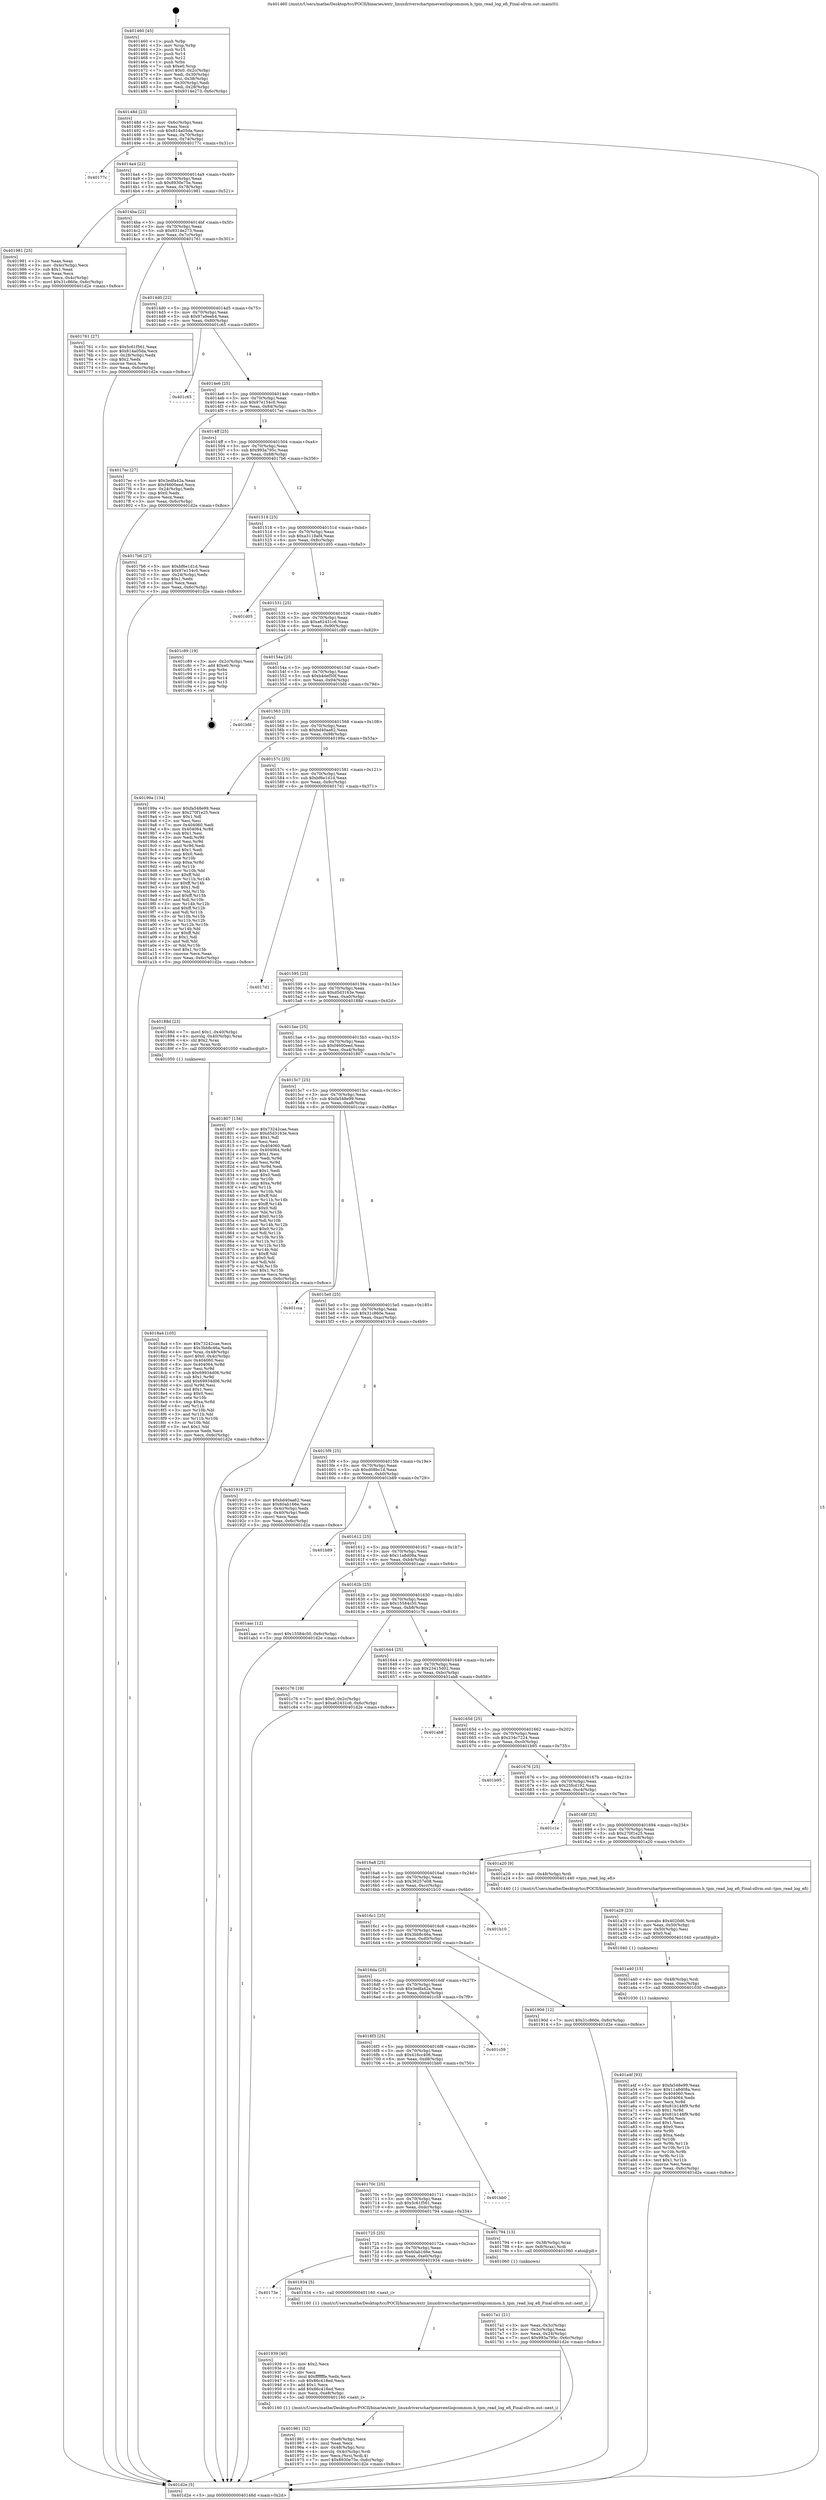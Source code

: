 digraph "0x401460" {
  label = "0x401460 (/mnt/c/Users/mathe/Desktop/tcc/POCII/binaries/extr_linuxdriverschartpmeventlogcommon.h_tpm_read_log_efi_Final-ollvm.out::main(0))"
  labelloc = "t"
  node[shape=record]

  Entry [label="",width=0.3,height=0.3,shape=circle,fillcolor=black,style=filled]
  "0x40148d" [label="{
     0x40148d [23]\l
     | [instrs]\l
     &nbsp;&nbsp;0x40148d \<+3\>: mov -0x6c(%rbp),%eax\l
     &nbsp;&nbsp;0x401490 \<+2\>: mov %eax,%ecx\l
     &nbsp;&nbsp;0x401492 \<+6\>: sub $0x814a05da,%ecx\l
     &nbsp;&nbsp;0x401498 \<+3\>: mov %eax,-0x70(%rbp)\l
     &nbsp;&nbsp;0x40149b \<+3\>: mov %ecx,-0x74(%rbp)\l
     &nbsp;&nbsp;0x40149e \<+6\>: je 000000000040177c \<main+0x31c\>\l
  }"]
  "0x40177c" [label="{
     0x40177c\l
  }", style=dashed]
  "0x4014a4" [label="{
     0x4014a4 [22]\l
     | [instrs]\l
     &nbsp;&nbsp;0x4014a4 \<+5\>: jmp 00000000004014a9 \<main+0x49\>\l
     &nbsp;&nbsp;0x4014a9 \<+3\>: mov -0x70(%rbp),%eax\l
     &nbsp;&nbsp;0x4014ac \<+5\>: sub $0x8930e75e,%eax\l
     &nbsp;&nbsp;0x4014b1 \<+3\>: mov %eax,-0x78(%rbp)\l
     &nbsp;&nbsp;0x4014b4 \<+6\>: je 0000000000401981 \<main+0x521\>\l
  }"]
  Exit [label="",width=0.3,height=0.3,shape=circle,fillcolor=black,style=filled,peripheries=2]
  "0x401981" [label="{
     0x401981 [25]\l
     | [instrs]\l
     &nbsp;&nbsp;0x401981 \<+2\>: xor %eax,%eax\l
     &nbsp;&nbsp;0x401983 \<+3\>: mov -0x4c(%rbp),%ecx\l
     &nbsp;&nbsp;0x401986 \<+3\>: sub $0x1,%eax\l
     &nbsp;&nbsp;0x401989 \<+2\>: sub %eax,%ecx\l
     &nbsp;&nbsp;0x40198b \<+3\>: mov %ecx,-0x4c(%rbp)\l
     &nbsp;&nbsp;0x40198e \<+7\>: movl $0x31c860e,-0x6c(%rbp)\l
     &nbsp;&nbsp;0x401995 \<+5\>: jmp 0000000000401d2e \<main+0x8ce\>\l
  }"]
  "0x4014ba" [label="{
     0x4014ba [22]\l
     | [instrs]\l
     &nbsp;&nbsp;0x4014ba \<+5\>: jmp 00000000004014bf \<main+0x5f\>\l
     &nbsp;&nbsp;0x4014bf \<+3\>: mov -0x70(%rbp),%eax\l
     &nbsp;&nbsp;0x4014c2 \<+5\>: sub $0x9314e273,%eax\l
     &nbsp;&nbsp;0x4014c7 \<+3\>: mov %eax,-0x7c(%rbp)\l
     &nbsp;&nbsp;0x4014ca \<+6\>: je 0000000000401761 \<main+0x301\>\l
  }"]
  "0x401a4f" [label="{
     0x401a4f [93]\l
     | [instrs]\l
     &nbsp;&nbsp;0x401a4f \<+5\>: mov $0xfa548e99,%eax\l
     &nbsp;&nbsp;0x401a54 \<+5\>: mov $0x11a8d08a,%esi\l
     &nbsp;&nbsp;0x401a59 \<+7\>: mov 0x404060,%ecx\l
     &nbsp;&nbsp;0x401a60 \<+7\>: mov 0x404064,%edx\l
     &nbsp;&nbsp;0x401a67 \<+3\>: mov %ecx,%r8d\l
     &nbsp;&nbsp;0x401a6a \<+7\>: add $0x81b148f9,%r8d\l
     &nbsp;&nbsp;0x401a71 \<+4\>: sub $0x1,%r8d\l
     &nbsp;&nbsp;0x401a75 \<+7\>: sub $0x81b148f9,%r8d\l
     &nbsp;&nbsp;0x401a7c \<+4\>: imul %r8d,%ecx\l
     &nbsp;&nbsp;0x401a80 \<+3\>: and $0x1,%ecx\l
     &nbsp;&nbsp;0x401a83 \<+3\>: cmp $0x0,%ecx\l
     &nbsp;&nbsp;0x401a86 \<+4\>: sete %r9b\l
     &nbsp;&nbsp;0x401a8a \<+3\>: cmp $0xa,%edx\l
     &nbsp;&nbsp;0x401a8d \<+4\>: setl %r10b\l
     &nbsp;&nbsp;0x401a91 \<+3\>: mov %r9b,%r11b\l
     &nbsp;&nbsp;0x401a94 \<+3\>: and %r10b,%r11b\l
     &nbsp;&nbsp;0x401a97 \<+3\>: xor %r10b,%r9b\l
     &nbsp;&nbsp;0x401a9a \<+3\>: or %r9b,%r11b\l
     &nbsp;&nbsp;0x401a9d \<+4\>: test $0x1,%r11b\l
     &nbsp;&nbsp;0x401aa1 \<+3\>: cmovne %esi,%eax\l
     &nbsp;&nbsp;0x401aa4 \<+3\>: mov %eax,-0x6c(%rbp)\l
     &nbsp;&nbsp;0x401aa7 \<+5\>: jmp 0000000000401d2e \<main+0x8ce\>\l
  }"]
  "0x401761" [label="{
     0x401761 [27]\l
     | [instrs]\l
     &nbsp;&nbsp;0x401761 \<+5\>: mov $0x5c61f561,%eax\l
     &nbsp;&nbsp;0x401766 \<+5\>: mov $0x814a05da,%ecx\l
     &nbsp;&nbsp;0x40176b \<+3\>: mov -0x28(%rbp),%edx\l
     &nbsp;&nbsp;0x40176e \<+3\>: cmp $0x2,%edx\l
     &nbsp;&nbsp;0x401771 \<+3\>: cmovne %ecx,%eax\l
     &nbsp;&nbsp;0x401774 \<+3\>: mov %eax,-0x6c(%rbp)\l
     &nbsp;&nbsp;0x401777 \<+5\>: jmp 0000000000401d2e \<main+0x8ce\>\l
  }"]
  "0x4014d0" [label="{
     0x4014d0 [22]\l
     | [instrs]\l
     &nbsp;&nbsp;0x4014d0 \<+5\>: jmp 00000000004014d5 \<main+0x75\>\l
     &nbsp;&nbsp;0x4014d5 \<+3\>: mov -0x70(%rbp),%eax\l
     &nbsp;&nbsp;0x4014d8 \<+5\>: sub $0x97a9eeb4,%eax\l
     &nbsp;&nbsp;0x4014dd \<+3\>: mov %eax,-0x80(%rbp)\l
     &nbsp;&nbsp;0x4014e0 \<+6\>: je 0000000000401c65 \<main+0x805\>\l
  }"]
  "0x401d2e" [label="{
     0x401d2e [5]\l
     | [instrs]\l
     &nbsp;&nbsp;0x401d2e \<+5\>: jmp 000000000040148d \<main+0x2d\>\l
  }"]
  "0x401460" [label="{
     0x401460 [45]\l
     | [instrs]\l
     &nbsp;&nbsp;0x401460 \<+1\>: push %rbp\l
     &nbsp;&nbsp;0x401461 \<+3\>: mov %rsp,%rbp\l
     &nbsp;&nbsp;0x401464 \<+2\>: push %r15\l
     &nbsp;&nbsp;0x401466 \<+2\>: push %r14\l
     &nbsp;&nbsp;0x401468 \<+2\>: push %r12\l
     &nbsp;&nbsp;0x40146a \<+1\>: push %rbx\l
     &nbsp;&nbsp;0x40146b \<+7\>: sub $0xe0,%rsp\l
     &nbsp;&nbsp;0x401472 \<+7\>: movl $0x0,-0x2c(%rbp)\l
     &nbsp;&nbsp;0x401479 \<+3\>: mov %edi,-0x30(%rbp)\l
     &nbsp;&nbsp;0x40147c \<+4\>: mov %rsi,-0x38(%rbp)\l
     &nbsp;&nbsp;0x401480 \<+3\>: mov -0x30(%rbp),%edi\l
     &nbsp;&nbsp;0x401483 \<+3\>: mov %edi,-0x28(%rbp)\l
     &nbsp;&nbsp;0x401486 \<+7\>: movl $0x9314e273,-0x6c(%rbp)\l
  }"]
  "0x401a40" [label="{
     0x401a40 [15]\l
     | [instrs]\l
     &nbsp;&nbsp;0x401a40 \<+4\>: mov -0x48(%rbp),%rdi\l
     &nbsp;&nbsp;0x401a44 \<+6\>: mov %eax,-0xec(%rbp)\l
     &nbsp;&nbsp;0x401a4a \<+5\>: call 0000000000401030 \<free@plt\>\l
     | [calls]\l
     &nbsp;&nbsp;0x401030 \{1\} (unknown)\l
  }"]
  "0x401c65" [label="{
     0x401c65\l
  }", style=dashed]
  "0x4014e6" [label="{
     0x4014e6 [25]\l
     | [instrs]\l
     &nbsp;&nbsp;0x4014e6 \<+5\>: jmp 00000000004014eb \<main+0x8b\>\l
     &nbsp;&nbsp;0x4014eb \<+3\>: mov -0x70(%rbp),%eax\l
     &nbsp;&nbsp;0x4014ee \<+5\>: sub $0x97e154c0,%eax\l
     &nbsp;&nbsp;0x4014f3 \<+6\>: mov %eax,-0x84(%rbp)\l
     &nbsp;&nbsp;0x4014f9 \<+6\>: je 00000000004017ec \<main+0x38c\>\l
  }"]
  "0x401a29" [label="{
     0x401a29 [23]\l
     | [instrs]\l
     &nbsp;&nbsp;0x401a29 \<+10\>: movabs $0x4020d6,%rdi\l
     &nbsp;&nbsp;0x401a33 \<+3\>: mov %eax,-0x50(%rbp)\l
     &nbsp;&nbsp;0x401a36 \<+3\>: mov -0x50(%rbp),%esi\l
     &nbsp;&nbsp;0x401a39 \<+2\>: mov $0x0,%al\l
     &nbsp;&nbsp;0x401a3b \<+5\>: call 0000000000401040 \<printf@plt\>\l
     | [calls]\l
     &nbsp;&nbsp;0x401040 \{1\} (unknown)\l
  }"]
  "0x4017ec" [label="{
     0x4017ec [27]\l
     | [instrs]\l
     &nbsp;&nbsp;0x4017ec \<+5\>: mov $0x3edfa42a,%eax\l
     &nbsp;&nbsp;0x4017f1 \<+5\>: mov $0xf4600eed,%ecx\l
     &nbsp;&nbsp;0x4017f6 \<+3\>: mov -0x24(%rbp),%edx\l
     &nbsp;&nbsp;0x4017f9 \<+3\>: cmp $0x0,%edx\l
     &nbsp;&nbsp;0x4017fc \<+3\>: cmove %ecx,%eax\l
     &nbsp;&nbsp;0x4017ff \<+3\>: mov %eax,-0x6c(%rbp)\l
     &nbsp;&nbsp;0x401802 \<+5\>: jmp 0000000000401d2e \<main+0x8ce\>\l
  }"]
  "0x4014ff" [label="{
     0x4014ff [25]\l
     | [instrs]\l
     &nbsp;&nbsp;0x4014ff \<+5\>: jmp 0000000000401504 \<main+0xa4\>\l
     &nbsp;&nbsp;0x401504 \<+3\>: mov -0x70(%rbp),%eax\l
     &nbsp;&nbsp;0x401507 \<+5\>: sub $0x993a795c,%eax\l
     &nbsp;&nbsp;0x40150c \<+6\>: mov %eax,-0x88(%rbp)\l
     &nbsp;&nbsp;0x401512 \<+6\>: je 00000000004017b6 \<main+0x356\>\l
  }"]
  "0x401961" [label="{
     0x401961 [32]\l
     | [instrs]\l
     &nbsp;&nbsp;0x401961 \<+6\>: mov -0xe8(%rbp),%ecx\l
     &nbsp;&nbsp;0x401967 \<+3\>: imul %eax,%ecx\l
     &nbsp;&nbsp;0x40196a \<+4\>: mov -0x48(%rbp),%rsi\l
     &nbsp;&nbsp;0x40196e \<+4\>: movslq -0x4c(%rbp),%rdi\l
     &nbsp;&nbsp;0x401972 \<+3\>: mov %ecx,(%rsi,%rdi,4)\l
     &nbsp;&nbsp;0x401975 \<+7\>: movl $0x8930e75e,-0x6c(%rbp)\l
     &nbsp;&nbsp;0x40197c \<+5\>: jmp 0000000000401d2e \<main+0x8ce\>\l
  }"]
  "0x4017b6" [label="{
     0x4017b6 [27]\l
     | [instrs]\l
     &nbsp;&nbsp;0x4017b6 \<+5\>: mov $0xbf6e1d1d,%eax\l
     &nbsp;&nbsp;0x4017bb \<+5\>: mov $0x97e154c0,%ecx\l
     &nbsp;&nbsp;0x4017c0 \<+3\>: mov -0x24(%rbp),%edx\l
     &nbsp;&nbsp;0x4017c3 \<+3\>: cmp $0x1,%edx\l
     &nbsp;&nbsp;0x4017c6 \<+3\>: cmovl %ecx,%eax\l
     &nbsp;&nbsp;0x4017c9 \<+3\>: mov %eax,-0x6c(%rbp)\l
     &nbsp;&nbsp;0x4017cc \<+5\>: jmp 0000000000401d2e \<main+0x8ce\>\l
  }"]
  "0x401518" [label="{
     0x401518 [25]\l
     | [instrs]\l
     &nbsp;&nbsp;0x401518 \<+5\>: jmp 000000000040151d \<main+0xbd\>\l
     &nbsp;&nbsp;0x40151d \<+3\>: mov -0x70(%rbp),%eax\l
     &nbsp;&nbsp;0x401520 \<+5\>: sub $0xa3118af4,%eax\l
     &nbsp;&nbsp;0x401525 \<+6\>: mov %eax,-0x8c(%rbp)\l
     &nbsp;&nbsp;0x40152b \<+6\>: je 0000000000401d05 \<main+0x8a5\>\l
  }"]
  "0x401939" [label="{
     0x401939 [40]\l
     | [instrs]\l
     &nbsp;&nbsp;0x401939 \<+5\>: mov $0x2,%ecx\l
     &nbsp;&nbsp;0x40193e \<+1\>: cltd\l
     &nbsp;&nbsp;0x40193f \<+2\>: idiv %ecx\l
     &nbsp;&nbsp;0x401941 \<+6\>: imul $0xfffffffe,%edx,%ecx\l
     &nbsp;&nbsp;0x401947 \<+6\>: sub $0x86c418ed,%ecx\l
     &nbsp;&nbsp;0x40194d \<+3\>: add $0x1,%ecx\l
     &nbsp;&nbsp;0x401950 \<+6\>: add $0x86c418ed,%ecx\l
     &nbsp;&nbsp;0x401956 \<+6\>: mov %ecx,-0xe8(%rbp)\l
     &nbsp;&nbsp;0x40195c \<+5\>: call 0000000000401160 \<next_i\>\l
     | [calls]\l
     &nbsp;&nbsp;0x401160 \{1\} (/mnt/c/Users/mathe/Desktop/tcc/POCII/binaries/extr_linuxdriverschartpmeventlogcommon.h_tpm_read_log_efi_Final-ollvm.out::next_i)\l
  }"]
  "0x401d05" [label="{
     0x401d05\l
  }", style=dashed]
  "0x401531" [label="{
     0x401531 [25]\l
     | [instrs]\l
     &nbsp;&nbsp;0x401531 \<+5\>: jmp 0000000000401536 \<main+0xd6\>\l
     &nbsp;&nbsp;0x401536 \<+3\>: mov -0x70(%rbp),%eax\l
     &nbsp;&nbsp;0x401539 \<+5\>: sub $0xa62431c6,%eax\l
     &nbsp;&nbsp;0x40153e \<+6\>: mov %eax,-0x90(%rbp)\l
     &nbsp;&nbsp;0x401544 \<+6\>: je 0000000000401c89 \<main+0x829\>\l
  }"]
  "0x40173e" [label="{
     0x40173e\l
  }", style=dashed]
  "0x401c89" [label="{
     0x401c89 [19]\l
     | [instrs]\l
     &nbsp;&nbsp;0x401c89 \<+3\>: mov -0x2c(%rbp),%eax\l
     &nbsp;&nbsp;0x401c8c \<+7\>: add $0xe0,%rsp\l
     &nbsp;&nbsp;0x401c93 \<+1\>: pop %rbx\l
     &nbsp;&nbsp;0x401c94 \<+2\>: pop %r12\l
     &nbsp;&nbsp;0x401c96 \<+2\>: pop %r14\l
     &nbsp;&nbsp;0x401c98 \<+2\>: pop %r15\l
     &nbsp;&nbsp;0x401c9a \<+1\>: pop %rbp\l
     &nbsp;&nbsp;0x401c9b \<+1\>: ret\l
  }"]
  "0x40154a" [label="{
     0x40154a [25]\l
     | [instrs]\l
     &nbsp;&nbsp;0x40154a \<+5\>: jmp 000000000040154f \<main+0xef\>\l
     &nbsp;&nbsp;0x40154f \<+3\>: mov -0x70(%rbp),%eax\l
     &nbsp;&nbsp;0x401552 \<+5\>: sub $0xb4def50f,%eax\l
     &nbsp;&nbsp;0x401557 \<+6\>: mov %eax,-0x94(%rbp)\l
     &nbsp;&nbsp;0x40155d \<+6\>: je 0000000000401bfd \<main+0x79d\>\l
  }"]
  "0x401934" [label="{
     0x401934 [5]\l
     | [instrs]\l
     &nbsp;&nbsp;0x401934 \<+5\>: call 0000000000401160 \<next_i\>\l
     | [calls]\l
     &nbsp;&nbsp;0x401160 \{1\} (/mnt/c/Users/mathe/Desktop/tcc/POCII/binaries/extr_linuxdriverschartpmeventlogcommon.h_tpm_read_log_efi_Final-ollvm.out::next_i)\l
  }"]
  "0x401bfd" [label="{
     0x401bfd\l
  }", style=dashed]
  "0x401563" [label="{
     0x401563 [25]\l
     | [instrs]\l
     &nbsp;&nbsp;0x401563 \<+5\>: jmp 0000000000401568 \<main+0x108\>\l
     &nbsp;&nbsp;0x401568 \<+3\>: mov -0x70(%rbp),%eax\l
     &nbsp;&nbsp;0x40156b \<+5\>: sub $0xbd40aa62,%eax\l
     &nbsp;&nbsp;0x401570 \<+6\>: mov %eax,-0x98(%rbp)\l
     &nbsp;&nbsp;0x401576 \<+6\>: je 000000000040199a \<main+0x53a\>\l
  }"]
  "0x4018a4" [label="{
     0x4018a4 [105]\l
     | [instrs]\l
     &nbsp;&nbsp;0x4018a4 \<+5\>: mov $0x73242cae,%ecx\l
     &nbsp;&nbsp;0x4018a9 \<+5\>: mov $0x3bb8c46a,%edx\l
     &nbsp;&nbsp;0x4018ae \<+4\>: mov %rax,-0x48(%rbp)\l
     &nbsp;&nbsp;0x4018b2 \<+7\>: movl $0x0,-0x4c(%rbp)\l
     &nbsp;&nbsp;0x4018b9 \<+7\>: mov 0x404060,%esi\l
     &nbsp;&nbsp;0x4018c0 \<+8\>: mov 0x404064,%r8d\l
     &nbsp;&nbsp;0x4018c8 \<+3\>: mov %esi,%r9d\l
     &nbsp;&nbsp;0x4018cb \<+7\>: sub $0x69934d06,%r9d\l
     &nbsp;&nbsp;0x4018d2 \<+4\>: sub $0x1,%r9d\l
     &nbsp;&nbsp;0x4018d6 \<+7\>: add $0x69934d06,%r9d\l
     &nbsp;&nbsp;0x4018dd \<+4\>: imul %r9d,%esi\l
     &nbsp;&nbsp;0x4018e1 \<+3\>: and $0x1,%esi\l
     &nbsp;&nbsp;0x4018e4 \<+3\>: cmp $0x0,%esi\l
     &nbsp;&nbsp;0x4018e7 \<+4\>: sete %r10b\l
     &nbsp;&nbsp;0x4018eb \<+4\>: cmp $0xa,%r8d\l
     &nbsp;&nbsp;0x4018ef \<+4\>: setl %r11b\l
     &nbsp;&nbsp;0x4018f3 \<+3\>: mov %r10b,%bl\l
     &nbsp;&nbsp;0x4018f6 \<+3\>: and %r11b,%bl\l
     &nbsp;&nbsp;0x4018f9 \<+3\>: xor %r11b,%r10b\l
     &nbsp;&nbsp;0x4018fc \<+3\>: or %r10b,%bl\l
     &nbsp;&nbsp;0x4018ff \<+3\>: test $0x1,%bl\l
     &nbsp;&nbsp;0x401902 \<+3\>: cmovne %edx,%ecx\l
     &nbsp;&nbsp;0x401905 \<+3\>: mov %ecx,-0x6c(%rbp)\l
     &nbsp;&nbsp;0x401908 \<+5\>: jmp 0000000000401d2e \<main+0x8ce\>\l
  }"]
  "0x40199a" [label="{
     0x40199a [134]\l
     | [instrs]\l
     &nbsp;&nbsp;0x40199a \<+5\>: mov $0xfa548e99,%eax\l
     &nbsp;&nbsp;0x40199f \<+5\>: mov $0x270f1e25,%ecx\l
     &nbsp;&nbsp;0x4019a4 \<+2\>: mov $0x1,%dl\l
     &nbsp;&nbsp;0x4019a6 \<+2\>: xor %esi,%esi\l
     &nbsp;&nbsp;0x4019a8 \<+7\>: mov 0x404060,%edi\l
     &nbsp;&nbsp;0x4019af \<+8\>: mov 0x404064,%r8d\l
     &nbsp;&nbsp;0x4019b7 \<+3\>: sub $0x1,%esi\l
     &nbsp;&nbsp;0x4019ba \<+3\>: mov %edi,%r9d\l
     &nbsp;&nbsp;0x4019bd \<+3\>: add %esi,%r9d\l
     &nbsp;&nbsp;0x4019c0 \<+4\>: imul %r9d,%edi\l
     &nbsp;&nbsp;0x4019c4 \<+3\>: and $0x1,%edi\l
     &nbsp;&nbsp;0x4019c7 \<+3\>: cmp $0x0,%edi\l
     &nbsp;&nbsp;0x4019ca \<+4\>: sete %r10b\l
     &nbsp;&nbsp;0x4019ce \<+4\>: cmp $0xa,%r8d\l
     &nbsp;&nbsp;0x4019d2 \<+4\>: setl %r11b\l
     &nbsp;&nbsp;0x4019d6 \<+3\>: mov %r10b,%bl\l
     &nbsp;&nbsp;0x4019d9 \<+3\>: xor $0xff,%bl\l
     &nbsp;&nbsp;0x4019dc \<+3\>: mov %r11b,%r14b\l
     &nbsp;&nbsp;0x4019df \<+4\>: xor $0xff,%r14b\l
     &nbsp;&nbsp;0x4019e3 \<+3\>: xor $0x1,%dl\l
     &nbsp;&nbsp;0x4019e6 \<+3\>: mov %bl,%r15b\l
     &nbsp;&nbsp;0x4019e9 \<+4\>: and $0xff,%r15b\l
     &nbsp;&nbsp;0x4019ed \<+3\>: and %dl,%r10b\l
     &nbsp;&nbsp;0x4019f0 \<+3\>: mov %r14b,%r12b\l
     &nbsp;&nbsp;0x4019f3 \<+4\>: and $0xff,%r12b\l
     &nbsp;&nbsp;0x4019f7 \<+3\>: and %dl,%r11b\l
     &nbsp;&nbsp;0x4019fa \<+3\>: or %r10b,%r15b\l
     &nbsp;&nbsp;0x4019fd \<+3\>: or %r11b,%r12b\l
     &nbsp;&nbsp;0x401a00 \<+3\>: xor %r12b,%r15b\l
     &nbsp;&nbsp;0x401a03 \<+3\>: or %r14b,%bl\l
     &nbsp;&nbsp;0x401a06 \<+3\>: xor $0xff,%bl\l
     &nbsp;&nbsp;0x401a09 \<+3\>: or $0x1,%dl\l
     &nbsp;&nbsp;0x401a0c \<+2\>: and %dl,%bl\l
     &nbsp;&nbsp;0x401a0e \<+3\>: or %bl,%r15b\l
     &nbsp;&nbsp;0x401a11 \<+4\>: test $0x1,%r15b\l
     &nbsp;&nbsp;0x401a15 \<+3\>: cmovne %ecx,%eax\l
     &nbsp;&nbsp;0x401a18 \<+3\>: mov %eax,-0x6c(%rbp)\l
     &nbsp;&nbsp;0x401a1b \<+5\>: jmp 0000000000401d2e \<main+0x8ce\>\l
  }"]
  "0x40157c" [label="{
     0x40157c [25]\l
     | [instrs]\l
     &nbsp;&nbsp;0x40157c \<+5\>: jmp 0000000000401581 \<main+0x121\>\l
     &nbsp;&nbsp;0x401581 \<+3\>: mov -0x70(%rbp),%eax\l
     &nbsp;&nbsp;0x401584 \<+5\>: sub $0xbf6e1d1d,%eax\l
     &nbsp;&nbsp;0x401589 \<+6\>: mov %eax,-0x9c(%rbp)\l
     &nbsp;&nbsp;0x40158f \<+6\>: je 00000000004017d1 \<main+0x371\>\l
  }"]
  "0x4017a1" [label="{
     0x4017a1 [21]\l
     | [instrs]\l
     &nbsp;&nbsp;0x4017a1 \<+3\>: mov %eax,-0x3c(%rbp)\l
     &nbsp;&nbsp;0x4017a4 \<+3\>: mov -0x3c(%rbp),%eax\l
     &nbsp;&nbsp;0x4017a7 \<+3\>: mov %eax,-0x24(%rbp)\l
     &nbsp;&nbsp;0x4017aa \<+7\>: movl $0x993a795c,-0x6c(%rbp)\l
     &nbsp;&nbsp;0x4017b1 \<+5\>: jmp 0000000000401d2e \<main+0x8ce\>\l
  }"]
  "0x4017d1" [label="{
     0x4017d1\l
  }", style=dashed]
  "0x401595" [label="{
     0x401595 [25]\l
     | [instrs]\l
     &nbsp;&nbsp;0x401595 \<+5\>: jmp 000000000040159a \<main+0x13a\>\l
     &nbsp;&nbsp;0x40159a \<+3\>: mov -0x70(%rbp),%eax\l
     &nbsp;&nbsp;0x40159d \<+5\>: sub $0xd5d3163e,%eax\l
     &nbsp;&nbsp;0x4015a2 \<+6\>: mov %eax,-0xa0(%rbp)\l
     &nbsp;&nbsp;0x4015a8 \<+6\>: je 000000000040188d \<main+0x42d\>\l
  }"]
  "0x401725" [label="{
     0x401725 [25]\l
     | [instrs]\l
     &nbsp;&nbsp;0x401725 \<+5\>: jmp 000000000040172a \<main+0x2ca\>\l
     &nbsp;&nbsp;0x40172a \<+3\>: mov -0x70(%rbp),%eax\l
     &nbsp;&nbsp;0x40172d \<+5\>: sub $0x60ab166e,%eax\l
     &nbsp;&nbsp;0x401732 \<+6\>: mov %eax,-0xe0(%rbp)\l
     &nbsp;&nbsp;0x401738 \<+6\>: je 0000000000401934 \<main+0x4d4\>\l
  }"]
  "0x40188d" [label="{
     0x40188d [23]\l
     | [instrs]\l
     &nbsp;&nbsp;0x40188d \<+7\>: movl $0x1,-0x40(%rbp)\l
     &nbsp;&nbsp;0x401894 \<+4\>: movslq -0x40(%rbp),%rax\l
     &nbsp;&nbsp;0x401898 \<+4\>: shl $0x2,%rax\l
     &nbsp;&nbsp;0x40189c \<+3\>: mov %rax,%rdi\l
     &nbsp;&nbsp;0x40189f \<+5\>: call 0000000000401050 \<malloc@plt\>\l
     | [calls]\l
     &nbsp;&nbsp;0x401050 \{1\} (unknown)\l
  }"]
  "0x4015ae" [label="{
     0x4015ae [25]\l
     | [instrs]\l
     &nbsp;&nbsp;0x4015ae \<+5\>: jmp 00000000004015b3 \<main+0x153\>\l
     &nbsp;&nbsp;0x4015b3 \<+3\>: mov -0x70(%rbp),%eax\l
     &nbsp;&nbsp;0x4015b6 \<+5\>: sub $0xf4600eed,%eax\l
     &nbsp;&nbsp;0x4015bb \<+6\>: mov %eax,-0xa4(%rbp)\l
     &nbsp;&nbsp;0x4015c1 \<+6\>: je 0000000000401807 \<main+0x3a7\>\l
  }"]
  "0x401794" [label="{
     0x401794 [13]\l
     | [instrs]\l
     &nbsp;&nbsp;0x401794 \<+4\>: mov -0x38(%rbp),%rax\l
     &nbsp;&nbsp;0x401798 \<+4\>: mov 0x8(%rax),%rdi\l
     &nbsp;&nbsp;0x40179c \<+5\>: call 0000000000401060 \<atoi@plt\>\l
     | [calls]\l
     &nbsp;&nbsp;0x401060 \{1\} (unknown)\l
  }"]
  "0x401807" [label="{
     0x401807 [134]\l
     | [instrs]\l
     &nbsp;&nbsp;0x401807 \<+5\>: mov $0x73242cae,%eax\l
     &nbsp;&nbsp;0x40180c \<+5\>: mov $0xd5d3163e,%ecx\l
     &nbsp;&nbsp;0x401811 \<+2\>: mov $0x1,%dl\l
     &nbsp;&nbsp;0x401813 \<+2\>: xor %esi,%esi\l
     &nbsp;&nbsp;0x401815 \<+7\>: mov 0x404060,%edi\l
     &nbsp;&nbsp;0x40181c \<+8\>: mov 0x404064,%r8d\l
     &nbsp;&nbsp;0x401824 \<+3\>: sub $0x1,%esi\l
     &nbsp;&nbsp;0x401827 \<+3\>: mov %edi,%r9d\l
     &nbsp;&nbsp;0x40182a \<+3\>: add %esi,%r9d\l
     &nbsp;&nbsp;0x40182d \<+4\>: imul %r9d,%edi\l
     &nbsp;&nbsp;0x401831 \<+3\>: and $0x1,%edi\l
     &nbsp;&nbsp;0x401834 \<+3\>: cmp $0x0,%edi\l
     &nbsp;&nbsp;0x401837 \<+4\>: sete %r10b\l
     &nbsp;&nbsp;0x40183b \<+4\>: cmp $0xa,%r8d\l
     &nbsp;&nbsp;0x40183f \<+4\>: setl %r11b\l
     &nbsp;&nbsp;0x401843 \<+3\>: mov %r10b,%bl\l
     &nbsp;&nbsp;0x401846 \<+3\>: xor $0xff,%bl\l
     &nbsp;&nbsp;0x401849 \<+3\>: mov %r11b,%r14b\l
     &nbsp;&nbsp;0x40184c \<+4\>: xor $0xff,%r14b\l
     &nbsp;&nbsp;0x401850 \<+3\>: xor $0x0,%dl\l
     &nbsp;&nbsp;0x401853 \<+3\>: mov %bl,%r15b\l
     &nbsp;&nbsp;0x401856 \<+4\>: and $0x0,%r15b\l
     &nbsp;&nbsp;0x40185a \<+3\>: and %dl,%r10b\l
     &nbsp;&nbsp;0x40185d \<+3\>: mov %r14b,%r12b\l
     &nbsp;&nbsp;0x401860 \<+4\>: and $0x0,%r12b\l
     &nbsp;&nbsp;0x401864 \<+3\>: and %dl,%r11b\l
     &nbsp;&nbsp;0x401867 \<+3\>: or %r10b,%r15b\l
     &nbsp;&nbsp;0x40186a \<+3\>: or %r11b,%r12b\l
     &nbsp;&nbsp;0x40186d \<+3\>: xor %r12b,%r15b\l
     &nbsp;&nbsp;0x401870 \<+3\>: or %r14b,%bl\l
     &nbsp;&nbsp;0x401873 \<+3\>: xor $0xff,%bl\l
     &nbsp;&nbsp;0x401876 \<+3\>: or $0x0,%dl\l
     &nbsp;&nbsp;0x401879 \<+2\>: and %dl,%bl\l
     &nbsp;&nbsp;0x40187b \<+3\>: or %bl,%r15b\l
     &nbsp;&nbsp;0x40187e \<+4\>: test $0x1,%r15b\l
     &nbsp;&nbsp;0x401882 \<+3\>: cmovne %ecx,%eax\l
     &nbsp;&nbsp;0x401885 \<+3\>: mov %eax,-0x6c(%rbp)\l
     &nbsp;&nbsp;0x401888 \<+5\>: jmp 0000000000401d2e \<main+0x8ce\>\l
  }"]
  "0x4015c7" [label="{
     0x4015c7 [25]\l
     | [instrs]\l
     &nbsp;&nbsp;0x4015c7 \<+5\>: jmp 00000000004015cc \<main+0x16c\>\l
     &nbsp;&nbsp;0x4015cc \<+3\>: mov -0x70(%rbp),%eax\l
     &nbsp;&nbsp;0x4015cf \<+5\>: sub $0xfa548e99,%eax\l
     &nbsp;&nbsp;0x4015d4 \<+6\>: mov %eax,-0xa8(%rbp)\l
     &nbsp;&nbsp;0x4015da \<+6\>: je 0000000000401cca \<main+0x86a\>\l
  }"]
  "0x40170c" [label="{
     0x40170c [25]\l
     | [instrs]\l
     &nbsp;&nbsp;0x40170c \<+5\>: jmp 0000000000401711 \<main+0x2b1\>\l
     &nbsp;&nbsp;0x401711 \<+3\>: mov -0x70(%rbp),%eax\l
     &nbsp;&nbsp;0x401714 \<+5\>: sub $0x5c61f561,%eax\l
     &nbsp;&nbsp;0x401719 \<+6\>: mov %eax,-0xdc(%rbp)\l
     &nbsp;&nbsp;0x40171f \<+6\>: je 0000000000401794 \<main+0x334\>\l
  }"]
  "0x401cca" [label="{
     0x401cca\l
  }", style=dashed]
  "0x4015e0" [label="{
     0x4015e0 [25]\l
     | [instrs]\l
     &nbsp;&nbsp;0x4015e0 \<+5\>: jmp 00000000004015e5 \<main+0x185\>\l
     &nbsp;&nbsp;0x4015e5 \<+3\>: mov -0x70(%rbp),%eax\l
     &nbsp;&nbsp;0x4015e8 \<+5\>: sub $0x31c860e,%eax\l
     &nbsp;&nbsp;0x4015ed \<+6\>: mov %eax,-0xac(%rbp)\l
     &nbsp;&nbsp;0x4015f3 \<+6\>: je 0000000000401919 \<main+0x4b9\>\l
  }"]
  "0x401bb0" [label="{
     0x401bb0\l
  }", style=dashed]
  "0x401919" [label="{
     0x401919 [27]\l
     | [instrs]\l
     &nbsp;&nbsp;0x401919 \<+5\>: mov $0xbd40aa62,%eax\l
     &nbsp;&nbsp;0x40191e \<+5\>: mov $0x60ab166e,%ecx\l
     &nbsp;&nbsp;0x401923 \<+3\>: mov -0x4c(%rbp),%edx\l
     &nbsp;&nbsp;0x401926 \<+3\>: cmp -0x40(%rbp),%edx\l
     &nbsp;&nbsp;0x401929 \<+3\>: cmovl %ecx,%eax\l
     &nbsp;&nbsp;0x40192c \<+3\>: mov %eax,-0x6c(%rbp)\l
     &nbsp;&nbsp;0x40192f \<+5\>: jmp 0000000000401d2e \<main+0x8ce\>\l
  }"]
  "0x4015f9" [label="{
     0x4015f9 [25]\l
     | [instrs]\l
     &nbsp;&nbsp;0x4015f9 \<+5\>: jmp 00000000004015fe \<main+0x19e\>\l
     &nbsp;&nbsp;0x4015fe \<+3\>: mov -0x70(%rbp),%eax\l
     &nbsp;&nbsp;0x401601 \<+5\>: sub $0xd08bc1d,%eax\l
     &nbsp;&nbsp;0x401606 \<+6\>: mov %eax,-0xb0(%rbp)\l
     &nbsp;&nbsp;0x40160c \<+6\>: je 0000000000401b89 \<main+0x729\>\l
  }"]
  "0x4016f3" [label="{
     0x4016f3 [25]\l
     | [instrs]\l
     &nbsp;&nbsp;0x4016f3 \<+5\>: jmp 00000000004016f8 \<main+0x298\>\l
     &nbsp;&nbsp;0x4016f8 \<+3\>: mov -0x70(%rbp),%eax\l
     &nbsp;&nbsp;0x4016fb \<+5\>: sub $0x416cc406,%eax\l
     &nbsp;&nbsp;0x401700 \<+6\>: mov %eax,-0xd8(%rbp)\l
     &nbsp;&nbsp;0x401706 \<+6\>: je 0000000000401bb0 \<main+0x750\>\l
  }"]
  "0x401b89" [label="{
     0x401b89\l
  }", style=dashed]
  "0x401612" [label="{
     0x401612 [25]\l
     | [instrs]\l
     &nbsp;&nbsp;0x401612 \<+5\>: jmp 0000000000401617 \<main+0x1b7\>\l
     &nbsp;&nbsp;0x401617 \<+3\>: mov -0x70(%rbp),%eax\l
     &nbsp;&nbsp;0x40161a \<+5\>: sub $0x11a8d08a,%eax\l
     &nbsp;&nbsp;0x40161f \<+6\>: mov %eax,-0xb4(%rbp)\l
     &nbsp;&nbsp;0x401625 \<+6\>: je 0000000000401aac \<main+0x64c\>\l
  }"]
  "0x401c59" [label="{
     0x401c59\l
  }", style=dashed]
  "0x401aac" [label="{
     0x401aac [12]\l
     | [instrs]\l
     &nbsp;&nbsp;0x401aac \<+7\>: movl $0x15584c50,-0x6c(%rbp)\l
     &nbsp;&nbsp;0x401ab3 \<+5\>: jmp 0000000000401d2e \<main+0x8ce\>\l
  }"]
  "0x40162b" [label="{
     0x40162b [25]\l
     | [instrs]\l
     &nbsp;&nbsp;0x40162b \<+5\>: jmp 0000000000401630 \<main+0x1d0\>\l
     &nbsp;&nbsp;0x401630 \<+3\>: mov -0x70(%rbp),%eax\l
     &nbsp;&nbsp;0x401633 \<+5\>: sub $0x15584c50,%eax\l
     &nbsp;&nbsp;0x401638 \<+6\>: mov %eax,-0xb8(%rbp)\l
     &nbsp;&nbsp;0x40163e \<+6\>: je 0000000000401c76 \<main+0x816\>\l
  }"]
  "0x4016da" [label="{
     0x4016da [25]\l
     | [instrs]\l
     &nbsp;&nbsp;0x4016da \<+5\>: jmp 00000000004016df \<main+0x27f\>\l
     &nbsp;&nbsp;0x4016df \<+3\>: mov -0x70(%rbp),%eax\l
     &nbsp;&nbsp;0x4016e2 \<+5\>: sub $0x3edfa42a,%eax\l
     &nbsp;&nbsp;0x4016e7 \<+6\>: mov %eax,-0xd4(%rbp)\l
     &nbsp;&nbsp;0x4016ed \<+6\>: je 0000000000401c59 \<main+0x7f9\>\l
  }"]
  "0x401c76" [label="{
     0x401c76 [19]\l
     | [instrs]\l
     &nbsp;&nbsp;0x401c76 \<+7\>: movl $0x0,-0x2c(%rbp)\l
     &nbsp;&nbsp;0x401c7d \<+7\>: movl $0xa62431c6,-0x6c(%rbp)\l
     &nbsp;&nbsp;0x401c84 \<+5\>: jmp 0000000000401d2e \<main+0x8ce\>\l
  }"]
  "0x401644" [label="{
     0x401644 [25]\l
     | [instrs]\l
     &nbsp;&nbsp;0x401644 \<+5\>: jmp 0000000000401649 \<main+0x1e9\>\l
     &nbsp;&nbsp;0x401649 \<+3\>: mov -0x70(%rbp),%eax\l
     &nbsp;&nbsp;0x40164c \<+5\>: sub $0x23415d02,%eax\l
     &nbsp;&nbsp;0x401651 \<+6\>: mov %eax,-0xbc(%rbp)\l
     &nbsp;&nbsp;0x401657 \<+6\>: je 0000000000401ab8 \<main+0x658\>\l
  }"]
  "0x40190d" [label="{
     0x40190d [12]\l
     | [instrs]\l
     &nbsp;&nbsp;0x40190d \<+7\>: movl $0x31c860e,-0x6c(%rbp)\l
     &nbsp;&nbsp;0x401914 \<+5\>: jmp 0000000000401d2e \<main+0x8ce\>\l
  }"]
  "0x401ab8" [label="{
     0x401ab8\l
  }", style=dashed]
  "0x40165d" [label="{
     0x40165d [25]\l
     | [instrs]\l
     &nbsp;&nbsp;0x40165d \<+5\>: jmp 0000000000401662 \<main+0x202\>\l
     &nbsp;&nbsp;0x401662 \<+3\>: mov -0x70(%rbp),%eax\l
     &nbsp;&nbsp;0x401665 \<+5\>: sub $0x234c7224,%eax\l
     &nbsp;&nbsp;0x40166a \<+6\>: mov %eax,-0xc0(%rbp)\l
     &nbsp;&nbsp;0x401670 \<+6\>: je 0000000000401b95 \<main+0x735\>\l
  }"]
  "0x4016c1" [label="{
     0x4016c1 [25]\l
     | [instrs]\l
     &nbsp;&nbsp;0x4016c1 \<+5\>: jmp 00000000004016c6 \<main+0x266\>\l
     &nbsp;&nbsp;0x4016c6 \<+3\>: mov -0x70(%rbp),%eax\l
     &nbsp;&nbsp;0x4016c9 \<+5\>: sub $0x3bb8c46a,%eax\l
     &nbsp;&nbsp;0x4016ce \<+6\>: mov %eax,-0xd0(%rbp)\l
     &nbsp;&nbsp;0x4016d4 \<+6\>: je 000000000040190d \<main+0x4ad\>\l
  }"]
  "0x401b95" [label="{
     0x401b95\l
  }", style=dashed]
  "0x401676" [label="{
     0x401676 [25]\l
     | [instrs]\l
     &nbsp;&nbsp;0x401676 \<+5\>: jmp 000000000040167b \<main+0x21b\>\l
     &nbsp;&nbsp;0x40167b \<+3\>: mov -0x70(%rbp),%eax\l
     &nbsp;&nbsp;0x40167e \<+5\>: sub $0x25fcd192,%eax\l
     &nbsp;&nbsp;0x401683 \<+6\>: mov %eax,-0xc4(%rbp)\l
     &nbsp;&nbsp;0x401689 \<+6\>: je 0000000000401c1e \<main+0x7be\>\l
  }"]
  "0x401b10" [label="{
     0x401b10\l
  }", style=dashed]
  "0x401c1e" [label="{
     0x401c1e\l
  }", style=dashed]
  "0x40168f" [label="{
     0x40168f [25]\l
     | [instrs]\l
     &nbsp;&nbsp;0x40168f \<+5\>: jmp 0000000000401694 \<main+0x234\>\l
     &nbsp;&nbsp;0x401694 \<+3\>: mov -0x70(%rbp),%eax\l
     &nbsp;&nbsp;0x401697 \<+5\>: sub $0x270f1e25,%eax\l
     &nbsp;&nbsp;0x40169c \<+6\>: mov %eax,-0xc8(%rbp)\l
     &nbsp;&nbsp;0x4016a2 \<+6\>: je 0000000000401a20 \<main+0x5c0\>\l
  }"]
  "0x4016a8" [label="{
     0x4016a8 [25]\l
     | [instrs]\l
     &nbsp;&nbsp;0x4016a8 \<+5\>: jmp 00000000004016ad \<main+0x24d\>\l
     &nbsp;&nbsp;0x4016ad \<+3\>: mov -0x70(%rbp),%eax\l
     &nbsp;&nbsp;0x4016b0 \<+5\>: sub $0x36257e08,%eax\l
     &nbsp;&nbsp;0x4016b5 \<+6\>: mov %eax,-0xcc(%rbp)\l
     &nbsp;&nbsp;0x4016bb \<+6\>: je 0000000000401b10 \<main+0x6b0\>\l
  }"]
  "0x401a20" [label="{
     0x401a20 [9]\l
     | [instrs]\l
     &nbsp;&nbsp;0x401a20 \<+4\>: mov -0x48(%rbp),%rdi\l
     &nbsp;&nbsp;0x401a24 \<+5\>: call 0000000000401440 \<tpm_read_log_efi\>\l
     | [calls]\l
     &nbsp;&nbsp;0x401440 \{1\} (/mnt/c/Users/mathe/Desktop/tcc/POCII/binaries/extr_linuxdriverschartpmeventlogcommon.h_tpm_read_log_efi_Final-ollvm.out::tpm_read_log_efi)\l
  }"]
  Entry -> "0x401460" [label=" 1"]
  "0x40148d" -> "0x40177c" [label=" 0"]
  "0x40148d" -> "0x4014a4" [label=" 16"]
  "0x401c89" -> Exit [label=" 1"]
  "0x4014a4" -> "0x401981" [label=" 1"]
  "0x4014a4" -> "0x4014ba" [label=" 15"]
  "0x401c76" -> "0x401d2e" [label=" 1"]
  "0x4014ba" -> "0x401761" [label=" 1"]
  "0x4014ba" -> "0x4014d0" [label=" 14"]
  "0x401761" -> "0x401d2e" [label=" 1"]
  "0x401460" -> "0x40148d" [label=" 1"]
  "0x401d2e" -> "0x40148d" [label=" 15"]
  "0x401aac" -> "0x401d2e" [label=" 1"]
  "0x4014d0" -> "0x401c65" [label=" 0"]
  "0x4014d0" -> "0x4014e6" [label=" 14"]
  "0x401a4f" -> "0x401d2e" [label=" 1"]
  "0x4014e6" -> "0x4017ec" [label=" 1"]
  "0x4014e6" -> "0x4014ff" [label=" 13"]
  "0x401a40" -> "0x401a4f" [label=" 1"]
  "0x4014ff" -> "0x4017b6" [label=" 1"]
  "0x4014ff" -> "0x401518" [label=" 12"]
  "0x401a29" -> "0x401a40" [label=" 1"]
  "0x401518" -> "0x401d05" [label=" 0"]
  "0x401518" -> "0x401531" [label=" 12"]
  "0x401a20" -> "0x401a29" [label=" 1"]
  "0x401531" -> "0x401c89" [label=" 1"]
  "0x401531" -> "0x40154a" [label=" 11"]
  "0x40199a" -> "0x401d2e" [label=" 1"]
  "0x40154a" -> "0x401bfd" [label=" 0"]
  "0x40154a" -> "0x401563" [label=" 11"]
  "0x401981" -> "0x401d2e" [label=" 1"]
  "0x401563" -> "0x40199a" [label=" 1"]
  "0x401563" -> "0x40157c" [label=" 10"]
  "0x401939" -> "0x401961" [label=" 1"]
  "0x40157c" -> "0x4017d1" [label=" 0"]
  "0x40157c" -> "0x401595" [label=" 10"]
  "0x401934" -> "0x401939" [label=" 1"]
  "0x401595" -> "0x40188d" [label=" 1"]
  "0x401595" -> "0x4015ae" [label=" 9"]
  "0x401725" -> "0x40173e" [label=" 0"]
  "0x4015ae" -> "0x401807" [label=" 1"]
  "0x4015ae" -> "0x4015c7" [label=" 8"]
  "0x401725" -> "0x401934" [label=" 1"]
  "0x4015c7" -> "0x401cca" [label=" 0"]
  "0x4015c7" -> "0x4015e0" [label=" 8"]
  "0x401919" -> "0x401d2e" [label=" 2"]
  "0x4015e0" -> "0x401919" [label=" 2"]
  "0x4015e0" -> "0x4015f9" [label=" 6"]
  "0x40190d" -> "0x401d2e" [label=" 1"]
  "0x4015f9" -> "0x401b89" [label=" 0"]
  "0x4015f9" -> "0x401612" [label=" 6"]
  "0x40188d" -> "0x4018a4" [label=" 1"]
  "0x401612" -> "0x401aac" [label=" 1"]
  "0x401612" -> "0x40162b" [label=" 5"]
  "0x401807" -> "0x401d2e" [label=" 1"]
  "0x40162b" -> "0x401c76" [label=" 1"]
  "0x40162b" -> "0x401644" [label=" 4"]
  "0x4017b6" -> "0x401d2e" [label=" 1"]
  "0x401644" -> "0x401ab8" [label=" 0"]
  "0x401644" -> "0x40165d" [label=" 4"]
  "0x4017a1" -> "0x401d2e" [label=" 1"]
  "0x40165d" -> "0x401b95" [label=" 0"]
  "0x40165d" -> "0x401676" [label=" 4"]
  "0x40170c" -> "0x401725" [label=" 1"]
  "0x401676" -> "0x401c1e" [label=" 0"]
  "0x401676" -> "0x40168f" [label=" 4"]
  "0x40170c" -> "0x401794" [label=" 1"]
  "0x40168f" -> "0x401a20" [label=" 1"]
  "0x40168f" -> "0x4016a8" [label=" 3"]
  "0x401961" -> "0x401d2e" [label=" 1"]
  "0x4016a8" -> "0x401b10" [label=" 0"]
  "0x4016a8" -> "0x4016c1" [label=" 3"]
  "0x401794" -> "0x4017a1" [label=" 1"]
  "0x4016c1" -> "0x40190d" [label=" 1"]
  "0x4016c1" -> "0x4016da" [label=" 2"]
  "0x4017ec" -> "0x401d2e" [label=" 1"]
  "0x4016da" -> "0x401c59" [label=" 0"]
  "0x4016da" -> "0x4016f3" [label=" 2"]
  "0x4018a4" -> "0x401d2e" [label=" 1"]
  "0x4016f3" -> "0x401bb0" [label=" 0"]
  "0x4016f3" -> "0x40170c" [label=" 2"]
}
